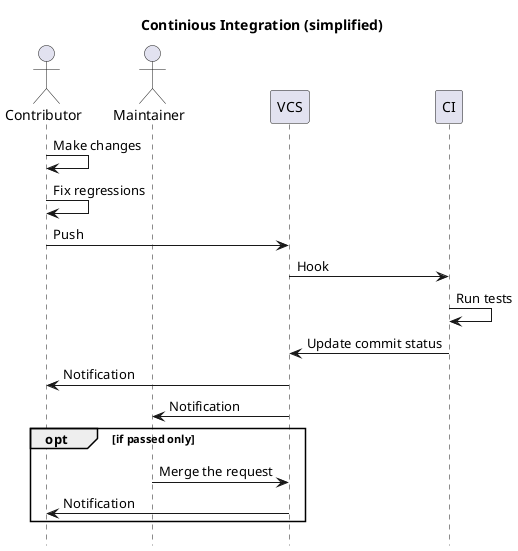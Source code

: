 @startuml

!pragma teoz true
hide footbox

title "Continious Integration (simplified)"

actor Contributor
actor Maintainer
participant VCS
participant CI

Contributor -> Contributor: Make changes
Contributor -> Contributor: Fix regressions
Contributor -> VCS: Push

VCS -> CI: Hook

CI -> CI: Run tests
CI -> VCS: Update commit status

VCS -> Contributor: Notification
VCS -> Maintainer: Notification

opt if passed only
    Maintainer -> VCS: Merge the request
    VCS -> Contributor: Notification
end opt

@enduml
